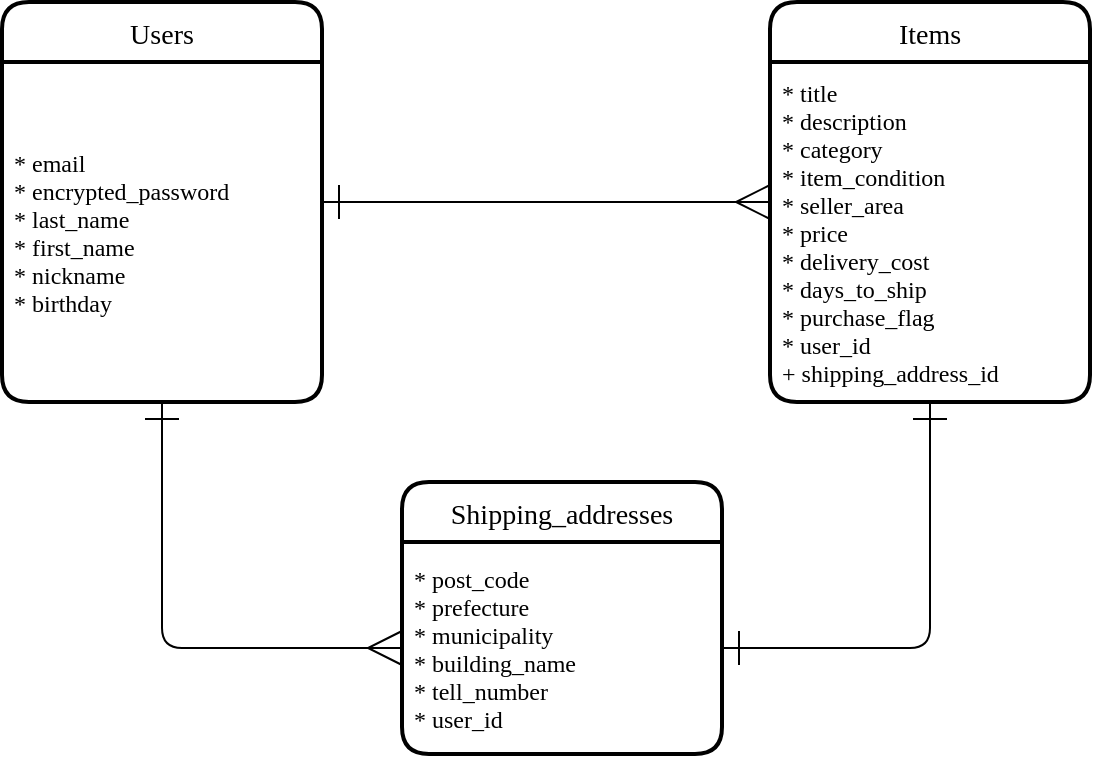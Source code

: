 <mxfile>
    <diagram id="2dr6vQVZ9ilvB36UCgYn" name="ページ1">
        <mxGraphModel dx="712" dy="520" grid="1" gridSize="10" guides="1" tooltips="1" connect="1" arrows="1" fold="1" page="1" pageScale="1" pageWidth="827" pageHeight="1169" math="0" shadow="0">
            <root>
                <mxCell id="0"/>
                <mxCell id="1" parent="0"/>
                <mxCell id="13" style="edgeStyle=none;html=1;entryX=0;entryY=0.5;entryDx=0;entryDy=0;fontFamily=Comic Sans MS;horizontal=1;endArrow=ERmany;endFill=0;strokeWidth=1;startArrow=ERone;startFill=0;startSize=15;endSize=15;" edge="1" parent="1" source="2" target="9">
                    <mxGeometry relative="1" as="geometry"/>
                </mxCell>
                <mxCell id="2" value="Users" style="swimlane;childLayout=stackLayout;horizontal=1;startSize=30;horizontalStack=0;rounded=1;fontSize=14;fontStyle=0;strokeWidth=2;resizeParent=0;resizeLast=1;shadow=0;dashed=0;align=center;fontFamily=Comic Sans MS;" vertex="1" parent="1">
                    <mxGeometry x="30" y="40" width="160" height="200" as="geometry"/>
                </mxCell>
                <mxCell id="3" value="* email&#10;* encrypted_password&#10;* last_name&#10;* first_name&#10;* nickname&#10;* birthday" style="align=left;strokeColor=none;fillColor=none;spacingLeft=4;fontSize=12;verticalAlign=middle;resizable=0;rotatable=0;part=1;fontFamily=Comic Sans MS;rounded=0;glass=0;horizontal=1;" vertex="1" parent="2">
                    <mxGeometry y="30" width="160" height="170" as="geometry"/>
                </mxCell>
                <mxCell id="9" value="Items" style="swimlane;childLayout=stackLayout;horizontal=1;startSize=30;horizontalStack=0;rounded=1;fontSize=14;fontStyle=0;strokeWidth=2;resizeParent=0;resizeLast=1;shadow=0;dashed=0;align=center;fontFamily=Comic Sans MS;" vertex="1" parent="1">
                    <mxGeometry x="414" y="40" width="160" height="200" as="geometry"/>
                </mxCell>
                <mxCell id="10" value="* title&#10;* description&#10;* category&#10;* item_condition&#10;* seller_area&#10;* price&#10;* delivery_cost&#10;* days_to_ship&#10;* purchase_flag&#10;* user_id&#10;+ shipping_address_id" style="align=left;strokeColor=none;fillColor=none;spacingLeft=4;fontSize=12;verticalAlign=middle;resizable=0;rotatable=0;part=1;fontFamily=Comic Sans MS;rounded=0;glass=0;horizontal=1;" vertex="1" parent="9">
                    <mxGeometry y="30" width="160" height="170" as="geometry"/>
                </mxCell>
                <mxCell id="11" value="Shipping_addresses" style="swimlane;childLayout=stackLayout;horizontal=1;startSize=30;horizontalStack=0;rounded=1;fontSize=14;fontStyle=0;strokeWidth=2;resizeParent=0;resizeLast=1;shadow=0;dashed=0;align=center;fontFamily=Comic Sans MS;" vertex="1" parent="1">
                    <mxGeometry x="230" y="280" width="160" height="136" as="geometry"/>
                </mxCell>
                <mxCell id="12" value="* post_code&#10;* prefecture&#10;* municipality&#10;* building_name&#10;* tell_number&#10;* user_id" style="align=left;strokeColor=none;fillColor=none;spacingLeft=4;fontSize=12;verticalAlign=middle;resizable=0;rotatable=0;part=1;fontFamily=Comic Sans MS;rounded=0;glass=0;horizontal=1;" vertex="1" parent="11">
                    <mxGeometry y="30" width="160" height="106" as="geometry"/>
                </mxCell>
                <mxCell id="14" style="edgeStyle=none;html=1;exitX=0.5;exitY=1;exitDx=0;exitDy=0;entryX=0;entryY=0.5;entryDx=0;entryDy=0;fontFamily=Comic Sans MS;startArrow=ERone;startFill=0;endArrow=ERmany;endFill=0;startSize=15;endSize=15;strokeWidth=1;" edge="1" parent="1" source="3" target="12">
                    <mxGeometry relative="1" as="geometry">
                        <Array as="points">
                            <mxPoint x="110" y="363"/>
                        </Array>
                    </mxGeometry>
                </mxCell>
                <mxCell id="15" style="edgeStyle=none;html=1;exitX=1;exitY=0.5;exitDx=0;exitDy=0;entryX=0.5;entryY=1;entryDx=0;entryDy=0;fontFamily=Comic Sans MS;startArrow=ERone;startFill=0;endArrow=ERone;endFill=0;startSize=15;endSize=15;strokeWidth=1;" edge="1" parent="1" source="12" target="10">
                    <mxGeometry relative="1" as="geometry">
                        <Array as="points">
                            <mxPoint x="494" y="363"/>
                        </Array>
                    </mxGeometry>
                </mxCell>
            </root>
        </mxGraphModel>
    </diagram>
</mxfile>